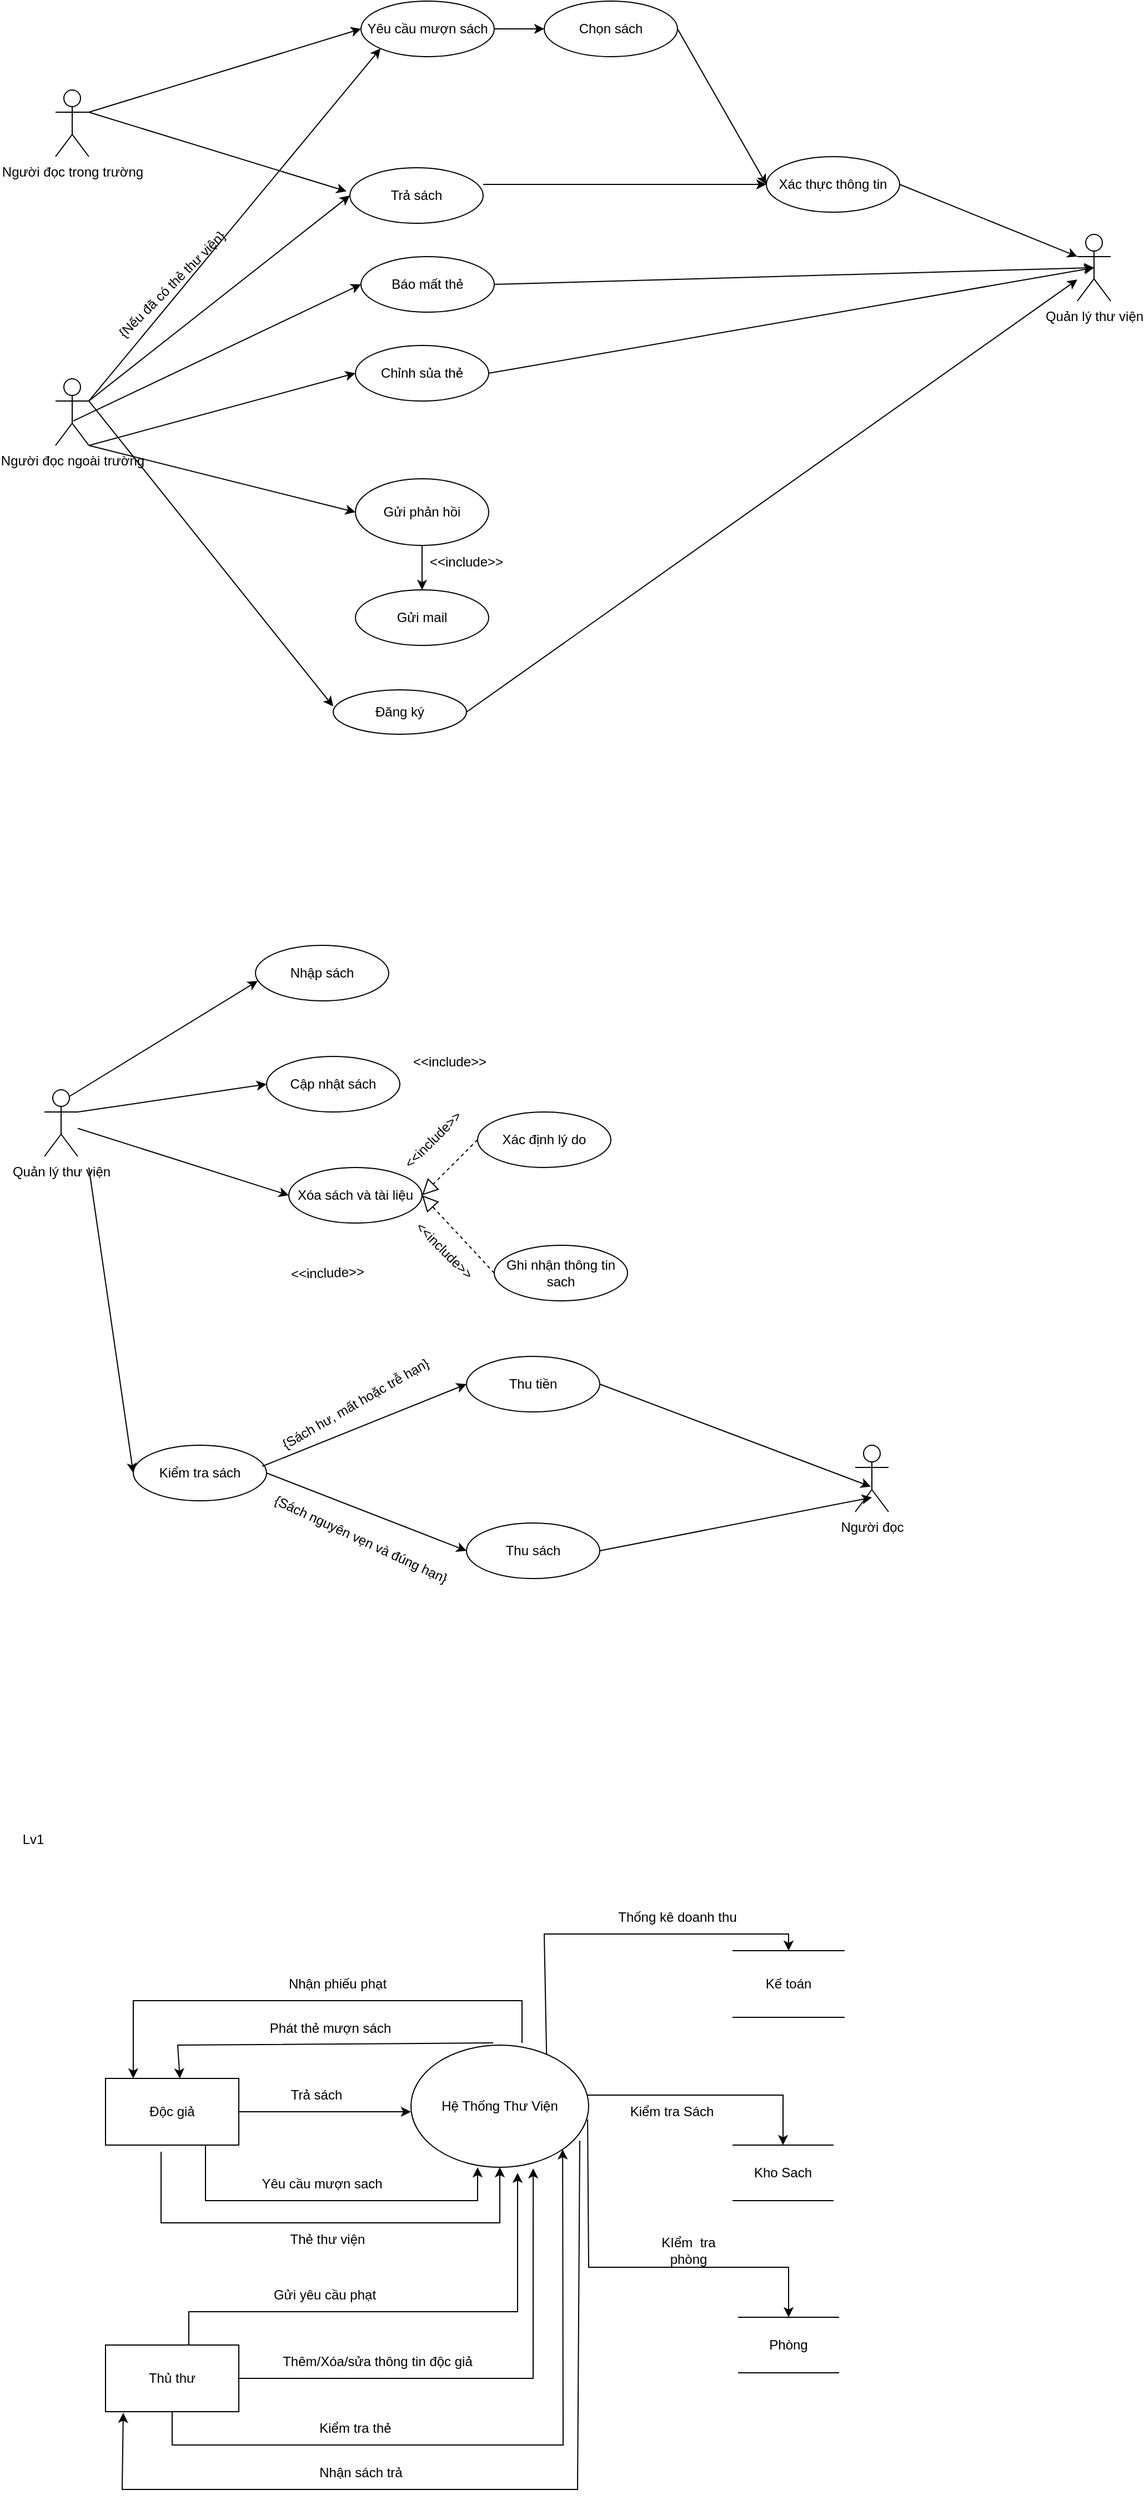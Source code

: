 <mxfile version="22.1.5" type="github">
  <diagram name="Page-1" id="CThevkXcVfSVk2Hkg_zm">
    <mxGraphModel dx="1386" dy="751" grid="1" gridSize="10" guides="1" tooltips="1" connect="1" arrows="1" fold="1" page="1" pageScale="1" pageWidth="1100" pageHeight="850" math="0" shadow="0">
      <root>
        <mxCell id="0" />
        <mxCell id="1" parent="0" />
        <mxCell id="GwhHAT8vdqStquLZt4F1-1" value="Người đọc trong trường" style="shape=umlActor;verticalLabelPosition=bottom;verticalAlign=top;html=1;" parent="1" vertex="1">
          <mxGeometry x="50" y="120" width="30" height="60" as="geometry" />
        </mxCell>
        <mxCell id="GwhHAT8vdqStquLZt4F1-3" value="Người đọc ngoài trường&lt;br&gt;" style="shape=umlActor;verticalLabelPosition=bottom;verticalAlign=top;html=1;" parent="1" vertex="1">
          <mxGeometry x="50" y="380" width="30" height="60" as="geometry" />
        </mxCell>
        <mxCell id="GwhHAT8vdqStquLZt4F1-9" value="Nhập sách" style="ellipse;whiteSpace=wrap;html=1;" parent="1" vertex="1">
          <mxGeometry x="230" y="890" width="120" height="50" as="geometry" />
        </mxCell>
        <mxCell id="GwhHAT8vdqStquLZt4F1-12" value="Xác thực thông tin&lt;br&gt;" style="ellipse;whiteSpace=wrap;html=1;" parent="1" vertex="1">
          <mxGeometry x="690" y="180" width="120" height="50" as="geometry" />
        </mxCell>
        <mxCell id="GwhHAT8vdqStquLZt4F1-13" value="Yêu cầu mượn sách" style="ellipse;whiteSpace=wrap;html=1;" parent="1" vertex="1">
          <mxGeometry x="325" y="40" width="120" height="50" as="geometry" />
        </mxCell>
        <mxCell id="GwhHAT8vdqStquLZt4F1-14" value="Đăng ký&lt;br&gt;" style="ellipse;whiteSpace=wrap;html=1;" parent="1" vertex="1">
          <mxGeometry x="300" y="660" width="120" height="40" as="geometry" />
        </mxCell>
        <mxCell id="GwhHAT8vdqStquLZt4F1-15" value="Trả sách&lt;br&gt;" style="ellipse;whiteSpace=wrap;html=1;" parent="1" vertex="1">
          <mxGeometry x="315" y="190" width="120" height="50" as="geometry" />
        </mxCell>
        <mxCell id="GwhHAT8vdqStquLZt4F1-16" value="Chọn sách" style="ellipse;whiteSpace=wrap;html=1;" parent="1" vertex="1">
          <mxGeometry x="490" y="40" width="120" height="50" as="geometry" />
        </mxCell>
        <mxCell id="GwhHAT8vdqStquLZt4F1-17" value="Chỉnh sủa thẻ" style="ellipse;whiteSpace=wrap;html=1;" parent="1" vertex="1">
          <mxGeometry x="320" y="350" width="120" height="50" as="geometry" />
        </mxCell>
        <mxCell id="GwhHAT8vdqStquLZt4F1-18" value="Báo mất thẻ&lt;br&gt;" style="ellipse;whiteSpace=wrap;html=1;" parent="1" vertex="1">
          <mxGeometry x="325" y="270" width="120" height="50" as="geometry" />
        </mxCell>
        <mxCell id="GwhHAT8vdqStquLZt4F1-23" value="Quản lý thư viện&lt;br&gt;" style="shape=umlActor;verticalLabelPosition=bottom;verticalAlign=top;html=1;" parent="1" vertex="1">
          <mxGeometry x="970" y="250" width="30" height="60" as="geometry" />
        </mxCell>
        <mxCell id="GwhHAT8vdqStquLZt4F1-29" value="{Nếu đã có thẻ thư viện}" style="text;html=1;strokeColor=none;fillColor=none;align=center;verticalAlign=middle;whiteSpace=wrap;rounded=0;rotation=-45;" parent="1" vertex="1">
          <mxGeometry x="80" y="280" width="150" height="30" as="geometry" />
        </mxCell>
        <mxCell id="GwhHAT8vdqStquLZt4F1-31" value="" style="endArrow=classic;html=1;rounded=0;exitX=1;exitY=0.333;exitDx=0;exitDy=0;exitPerimeter=0;entryX=0;entryY=0.372;entryDx=0;entryDy=0;entryPerimeter=0;" parent="1" source="GwhHAT8vdqStquLZt4F1-3" target="GwhHAT8vdqStquLZt4F1-14" edge="1">
          <mxGeometry width="50" height="50" relative="1" as="geometry">
            <mxPoint x="130" y="370" as="sourcePoint" />
            <mxPoint x="180" y="320" as="targetPoint" />
          </mxGeometry>
        </mxCell>
        <mxCell id="GwhHAT8vdqStquLZt4F1-32" value="" style="endArrow=classic;html=1;rounded=0;exitX=1;exitY=0.333;exitDx=0;exitDy=0;exitPerimeter=0;entryX=0;entryY=1;entryDx=0;entryDy=0;" parent="1" source="GwhHAT8vdqStquLZt4F1-3" target="GwhHAT8vdqStquLZt4F1-13" edge="1">
          <mxGeometry width="50" height="50" relative="1" as="geometry">
            <mxPoint x="90" y="410" as="sourcePoint" />
            <mxPoint x="210" y="640" as="targetPoint" />
          </mxGeometry>
        </mxCell>
        <mxCell id="GwhHAT8vdqStquLZt4F1-33" value="" style="endArrow=classic;html=1;rounded=0;exitX=1;exitY=0.333;exitDx=0;exitDy=0;exitPerimeter=0;entryX=0;entryY=0.5;entryDx=0;entryDy=0;" parent="1" source="GwhHAT8vdqStquLZt4F1-1" target="GwhHAT8vdqStquLZt4F1-13" edge="1">
          <mxGeometry width="50" height="50" relative="1" as="geometry">
            <mxPoint x="90" y="410" as="sourcePoint" />
            <mxPoint x="238" y="178" as="targetPoint" />
          </mxGeometry>
        </mxCell>
        <mxCell id="GwhHAT8vdqStquLZt4F1-35" value="" style="endArrow=classic;html=1;rounded=0;entryX=0;entryY=0.333;entryDx=0;entryDy=0;entryPerimeter=0;exitX=1;exitY=0.5;exitDx=0;exitDy=0;" parent="1" source="GwhHAT8vdqStquLZt4F1-12" target="GwhHAT8vdqStquLZt4F1-23" edge="1">
          <mxGeometry width="50" height="50" relative="1" as="geometry">
            <mxPoint x="520" y="410" as="sourcePoint" />
            <mxPoint x="570" y="360" as="targetPoint" />
          </mxGeometry>
        </mxCell>
        <mxCell id="GwhHAT8vdqStquLZt4F1-36" value="" style="endArrow=classic;html=1;rounded=0;exitX=1;exitY=0.333;exitDx=0;exitDy=0;exitPerimeter=0;entryX=0;entryY=0.5;entryDx=0;entryDy=0;" parent="1" source="GwhHAT8vdqStquLZt4F1-3" target="GwhHAT8vdqStquLZt4F1-15" edge="1">
          <mxGeometry width="50" height="50" relative="1" as="geometry">
            <mxPoint x="520" y="410" as="sourcePoint" />
            <mxPoint x="570" y="360" as="targetPoint" />
          </mxGeometry>
        </mxCell>
        <mxCell id="GwhHAT8vdqStquLZt4F1-39" value="" style="endArrow=classic;html=1;rounded=0;exitX=1;exitY=0.3;exitDx=0;exitDy=0;exitPerimeter=0;entryX=0;entryY=0.5;entryDx=0;entryDy=0;" parent="1" source="GwhHAT8vdqStquLZt4F1-15" target="GwhHAT8vdqStquLZt4F1-12" edge="1">
          <mxGeometry width="50" height="50" relative="1" as="geometry">
            <mxPoint x="455" y="370" as="sourcePoint" />
            <mxPoint x="605" y="310" as="targetPoint" />
          </mxGeometry>
        </mxCell>
        <mxCell id="GwhHAT8vdqStquLZt4F1-40" value="" style="endArrow=classic;html=1;rounded=0;exitX=1;exitY=0.5;exitDx=0;exitDy=0;" parent="1" source="GwhHAT8vdqStquLZt4F1-14" target="GwhHAT8vdqStquLZt4F1-23" edge="1">
          <mxGeometry width="50" height="50" relative="1" as="geometry">
            <mxPoint x="520" y="410" as="sourcePoint" />
            <mxPoint x="570" y="360" as="targetPoint" />
          </mxGeometry>
        </mxCell>
        <mxCell id="GwhHAT8vdqStquLZt4F1-41" value="" style="endArrow=classic;html=1;rounded=0;exitX=1;exitY=0.333;exitDx=0;exitDy=0;exitPerimeter=0;entryX=-0.025;entryY=0.425;entryDx=0;entryDy=0;entryPerimeter=0;" parent="1" source="GwhHAT8vdqStquLZt4F1-1" target="GwhHAT8vdqStquLZt4F1-15" edge="1">
          <mxGeometry width="50" height="50" relative="1" as="geometry">
            <mxPoint x="520" y="410" as="sourcePoint" />
            <mxPoint x="570" y="360" as="targetPoint" />
          </mxGeometry>
        </mxCell>
        <mxCell id="LSdpsTNp0pVtHRdQV1VZ-1" value="" style="endArrow=classic;html=1;rounded=0;entryX=0;entryY=0.5;entryDx=0;entryDy=0;exitX=1;exitY=0.5;exitDx=0;exitDy=0;" parent="1" source="GwhHAT8vdqStquLZt4F1-16" target="GwhHAT8vdqStquLZt4F1-12" edge="1">
          <mxGeometry width="50" height="50" relative="1" as="geometry">
            <mxPoint x="595" y="500" as="sourcePoint" />
            <mxPoint x="645" y="450" as="targetPoint" />
          </mxGeometry>
        </mxCell>
        <mxCell id="LSdpsTNp0pVtHRdQV1VZ-2" value="" style="endArrow=classic;html=1;rounded=0;entryX=0;entryY=0.5;entryDx=0;entryDy=0;exitX=1;exitY=0.5;exitDx=0;exitDy=0;" parent="1" source="GwhHAT8vdqStquLZt4F1-13" target="GwhHAT8vdqStquLZt4F1-16" edge="1">
          <mxGeometry width="50" height="50" relative="1" as="geometry">
            <mxPoint x="355" y="159.5" as="sourcePoint" />
            <mxPoint x="475" y="159.5" as="targetPoint" />
          </mxGeometry>
        </mxCell>
        <mxCell id="LSdpsTNp0pVtHRdQV1VZ-3" value="Gửi phản hồi" style="ellipse;whiteSpace=wrap;html=1;" parent="1" vertex="1">
          <mxGeometry x="320" y="470" width="120" height="60" as="geometry" />
        </mxCell>
        <mxCell id="LSdpsTNp0pVtHRdQV1VZ-4" value="Gửi mail" style="ellipse;whiteSpace=wrap;html=1;" parent="1" vertex="1">
          <mxGeometry x="320" y="570" width="120" height="50" as="geometry" />
        </mxCell>
        <mxCell id="LSdpsTNp0pVtHRdQV1VZ-5" value="" style="endArrow=classic;html=1;rounded=0;entryX=0.5;entryY=0;entryDx=0;entryDy=0;exitX=0.5;exitY=1;exitDx=0;exitDy=0;" parent="1" source="LSdpsTNp0pVtHRdQV1VZ-3" target="LSdpsTNp0pVtHRdQV1VZ-4" edge="1">
          <mxGeometry width="50" height="50" relative="1" as="geometry">
            <mxPoint x="610" y="420" as="sourcePoint" />
            <mxPoint x="660" y="370" as="targetPoint" />
          </mxGeometry>
        </mxCell>
        <mxCell id="LSdpsTNp0pVtHRdQV1VZ-6" value="" style="endArrow=classic;html=1;rounded=0;exitX=0.533;exitY=0.633;exitDx=0;exitDy=0;exitPerimeter=0;entryX=0;entryY=0.5;entryDx=0;entryDy=0;" parent="1" source="GwhHAT8vdqStquLZt4F1-3" target="GwhHAT8vdqStquLZt4F1-18" edge="1">
          <mxGeometry width="50" height="50" relative="1" as="geometry">
            <mxPoint x="520" y="490" as="sourcePoint" />
            <mxPoint x="570" y="440" as="targetPoint" />
          </mxGeometry>
        </mxCell>
        <mxCell id="LSdpsTNp0pVtHRdQV1VZ-7" value="" style="endArrow=classic;html=1;rounded=0;entryX=0;entryY=0.5;entryDx=0;entryDy=0;" parent="1" target="GwhHAT8vdqStquLZt4F1-17" edge="1">
          <mxGeometry width="50" height="50" relative="1" as="geometry">
            <mxPoint x="80" y="440" as="sourcePoint" />
            <mxPoint x="260" y="305" as="targetPoint" />
          </mxGeometry>
        </mxCell>
        <mxCell id="LSdpsTNp0pVtHRdQV1VZ-8" value="&amp;lt;&amp;lt;include&amp;gt;&amp;gt;" style="text;html=1;strokeColor=none;fillColor=none;align=center;verticalAlign=middle;whiteSpace=wrap;rounded=0;" parent="1" vertex="1">
          <mxGeometry x="390" y="530" width="60" height="30" as="geometry" />
        </mxCell>
        <mxCell id="LSdpsTNp0pVtHRdQV1VZ-9" value="" style="endArrow=classic;html=1;rounded=0;entryX=0.5;entryY=0.5;entryDx=0;entryDy=0;entryPerimeter=0;exitX=1;exitY=0.5;exitDx=0;exitDy=0;" parent="1" source="GwhHAT8vdqStquLZt4F1-18" target="GwhHAT8vdqStquLZt4F1-23" edge="1">
          <mxGeometry width="50" height="50" relative="1" as="geometry">
            <mxPoint x="470" y="310" as="sourcePoint" />
            <mxPoint x="700" y="345" as="targetPoint" />
          </mxGeometry>
        </mxCell>
        <mxCell id="LSdpsTNp0pVtHRdQV1VZ-10" value="" style="endArrow=classic;html=1;rounded=0;entryX=0.5;entryY=0.5;entryDx=0;entryDy=0;entryPerimeter=0;exitX=1;exitY=0.5;exitDx=0;exitDy=0;" parent="1" source="GwhHAT8vdqStquLZt4F1-17" target="GwhHAT8vdqStquLZt4F1-23" edge="1">
          <mxGeometry width="50" height="50" relative="1" as="geometry">
            <mxPoint x="380" y="305" as="sourcePoint" />
            <mxPoint x="995" y="290" as="targetPoint" />
          </mxGeometry>
        </mxCell>
        <mxCell id="LSdpsTNp0pVtHRdQV1VZ-16" value="" style="endArrow=classic;html=1;rounded=0;exitX=1;exitY=1;exitDx=0;exitDy=0;exitPerimeter=0;entryX=0;entryY=0.5;entryDx=0;entryDy=0;" parent="1" source="GwhHAT8vdqStquLZt4F1-3" target="LSdpsTNp0pVtHRdQV1VZ-3" edge="1">
          <mxGeometry width="50" height="50" relative="1" as="geometry">
            <mxPoint x="520" y="640" as="sourcePoint" />
            <mxPoint x="570" y="590" as="targetPoint" />
          </mxGeometry>
        </mxCell>
        <mxCell id="LSdpsTNp0pVtHRdQV1VZ-18" value="Quản lý thư viện&lt;br&gt;" style="shape=umlActor;verticalLabelPosition=bottom;verticalAlign=top;html=1;" parent="1" vertex="1">
          <mxGeometry x="40" y="1020" width="30" height="60" as="geometry" />
        </mxCell>
        <mxCell id="LSdpsTNp0pVtHRdQV1VZ-19" value="Cập nhật sách" style="ellipse;whiteSpace=wrap;html=1;" parent="1" vertex="1">
          <mxGeometry x="240" y="990" width="120" height="50" as="geometry" />
        </mxCell>
        <mxCell id="LSdpsTNp0pVtHRdQV1VZ-20" value="Xóa sách và tài liệu" style="ellipse;whiteSpace=wrap;html=1;" parent="1" vertex="1">
          <mxGeometry x="260" y="1090" width="120" height="50" as="geometry" />
        </mxCell>
        <mxCell id="LSdpsTNp0pVtHRdQV1VZ-23" value="Xác định lý do" style="ellipse;whiteSpace=wrap;html=1;" parent="1" vertex="1">
          <mxGeometry x="430" y="1040" width="120" height="50" as="geometry" />
        </mxCell>
        <mxCell id="LSdpsTNp0pVtHRdQV1VZ-24" value="Ghi nhận thông tin sach" style="ellipse;whiteSpace=wrap;html=1;" parent="1" vertex="1">
          <mxGeometry x="445" y="1160" width="120" height="50" as="geometry" />
        </mxCell>
        <mxCell id="LSdpsTNp0pVtHRdQV1VZ-26" value="" style="endArrow=block;dashed=1;endFill=0;endSize=12;html=1;rounded=0;entryX=1;entryY=0.5;entryDx=0;entryDy=0;exitX=0;exitY=0.5;exitDx=0;exitDy=0;" parent="1" source="LSdpsTNp0pVtHRdQV1VZ-24" target="LSdpsTNp0pVtHRdQV1VZ-20" edge="1">
          <mxGeometry width="160" relative="1" as="geometry">
            <mxPoint x="470" y="1200" as="sourcePoint" />
            <mxPoint x="630" y="1200" as="targetPoint" />
          </mxGeometry>
        </mxCell>
        <mxCell id="LSdpsTNp0pVtHRdQV1VZ-27" value="" style="endArrow=block;dashed=1;endFill=0;endSize=12;html=1;rounded=0;entryX=1;entryY=0.5;entryDx=0;entryDy=0;exitX=0;exitY=0.5;exitDx=0;exitDy=0;" parent="1" source="LSdpsTNp0pVtHRdQV1VZ-23" target="LSdpsTNp0pVtHRdQV1VZ-20" edge="1">
          <mxGeometry width="160" relative="1" as="geometry">
            <mxPoint x="440" y="1175" as="sourcePoint" />
            <mxPoint x="390" y="1125" as="targetPoint" />
          </mxGeometry>
        </mxCell>
        <mxCell id="LSdpsTNp0pVtHRdQV1VZ-28" value="" style="endArrow=classic;html=1;rounded=0;entryX=0;entryY=0.5;entryDx=0;entryDy=0;" parent="1" source="LSdpsTNp0pVtHRdQV1VZ-18" target="LSdpsTNp0pVtHRdQV1VZ-20" edge="1">
          <mxGeometry width="50" height="50" relative="1" as="geometry">
            <mxPoint x="520" y="1220" as="sourcePoint" />
            <mxPoint x="570" y="1170" as="targetPoint" />
          </mxGeometry>
        </mxCell>
        <mxCell id="LSdpsTNp0pVtHRdQV1VZ-29" value="&amp;lt;&amp;lt;include&amp;gt;&amp;gt;" style="text;html=1;strokeColor=none;fillColor=none;align=center;verticalAlign=middle;whiteSpace=wrap;rounded=0;" parent="1" vertex="1">
          <mxGeometry x="375" y="980" width="60" height="30" as="geometry" />
        </mxCell>
        <mxCell id="LSdpsTNp0pVtHRdQV1VZ-30" value="&amp;lt;&amp;lt;include&amp;gt;&amp;gt;" style="text;html=1;strokeColor=none;fillColor=none;align=center;verticalAlign=middle;whiteSpace=wrap;rounded=0;rotation=45;" parent="1" vertex="1">
          <mxGeometry x="370" y="1150" width="60" height="30" as="geometry" />
        </mxCell>
        <mxCell id="LSdpsTNp0pVtHRdQV1VZ-31" value="&amp;lt;&amp;lt;include&amp;gt;&amp;gt;" style="text;html=1;strokeColor=none;fillColor=none;align=center;verticalAlign=middle;whiteSpace=wrap;rounded=0;rotation=-45;" parent="1" vertex="1">
          <mxGeometry x="360" y="1050" width="60" height="30" as="geometry" />
        </mxCell>
        <mxCell id="LSdpsTNp0pVtHRdQV1VZ-33" value="" style="endArrow=classic;html=1;rounded=0;exitX=1;exitY=1;exitDx=0;exitDy=0;exitPerimeter=0;entryX=0;entryY=0.5;entryDx=0;entryDy=0;" parent="1" target="LSdpsTNp0pVtHRdQV1VZ-38" edge="1">
          <mxGeometry width="50" height="50" relative="1" as="geometry">
            <mxPoint x="80" y="1090" as="sourcePoint" />
            <mxPoint x="240" y="1215" as="targetPoint" />
          </mxGeometry>
        </mxCell>
        <mxCell id="LSdpsTNp0pVtHRdQV1VZ-34" value="" style="endArrow=classic;html=1;rounded=0;entryX=0;entryY=0.5;entryDx=0;entryDy=0;exitX=1;exitY=0.333;exitDx=0;exitDy=0;exitPerimeter=0;" parent="1" source="LSdpsTNp0pVtHRdQV1VZ-18" target="LSdpsTNp0pVtHRdQV1VZ-19" edge="1">
          <mxGeometry width="50" height="50" relative="1" as="geometry">
            <mxPoint x="80" y="1065" as="sourcePoint" />
            <mxPoint x="270" y="1125" as="targetPoint" />
          </mxGeometry>
        </mxCell>
        <mxCell id="LSdpsTNp0pVtHRdQV1VZ-35" value="" style="endArrow=classic;html=1;rounded=0;entryX=0.017;entryY=0.64;entryDx=0;entryDy=0;exitX=0.75;exitY=0.1;exitDx=0;exitDy=0;exitPerimeter=0;entryPerimeter=0;" parent="1" source="LSdpsTNp0pVtHRdQV1VZ-18" target="GwhHAT8vdqStquLZt4F1-9" edge="1">
          <mxGeometry width="50" height="50" relative="1" as="geometry">
            <mxPoint x="80" y="1050" as="sourcePoint" />
            <mxPoint x="240" y="1035" as="targetPoint" />
          </mxGeometry>
        </mxCell>
        <mxCell id="LSdpsTNp0pVtHRdQV1VZ-38" value="Kiểm tra sách" style="ellipse;whiteSpace=wrap;html=1;" parent="1" vertex="1">
          <mxGeometry x="120" y="1340" width="120" height="50" as="geometry" />
        </mxCell>
        <mxCell id="9his-gwyOrUeTBy2ExzK-1" value="Người đọc&lt;br&gt;" style="shape=umlActor;verticalLabelPosition=bottom;verticalAlign=top;html=1;" parent="1" vertex="1">
          <mxGeometry x="770" y="1340" width="30" height="60" as="geometry" />
        </mxCell>
        <mxCell id="9his-gwyOrUeTBy2ExzK-3" value="&amp;lt;&amp;lt;include&amp;gt;&amp;gt;" style="text;html=1;strokeColor=none;fillColor=none;align=center;verticalAlign=middle;whiteSpace=wrap;rounded=0;rotation=-2;" parent="1" vertex="1">
          <mxGeometry x="265" y="1170" width="60" height="30" as="geometry" />
        </mxCell>
        <mxCell id="9his-gwyOrUeTBy2ExzK-4" value="" style="endArrow=classic;html=1;rounded=0;entryX=0.467;entryY=0.621;entryDx=0;entryDy=0;entryPerimeter=0;exitX=1;exitY=0.5;exitDx=0;exitDy=0;" parent="1" source="9his-gwyOrUeTBy2ExzK-8" target="9his-gwyOrUeTBy2ExzK-1" edge="1">
          <mxGeometry width="50" height="50" relative="1" as="geometry">
            <mxPoint x="550" y="1267" as="sourcePoint" />
            <mxPoint x="570" y="1140" as="targetPoint" />
          </mxGeometry>
        </mxCell>
        <mxCell id="9his-gwyOrUeTBy2ExzK-8" value="Thu tiền" style="ellipse;whiteSpace=wrap;html=1;" parent="1" vertex="1">
          <mxGeometry x="420" y="1260" width="120" height="50" as="geometry" />
        </mxCell>
        <mxCell id="9his-gwyOrUeTBy2ExzK-9" value="Thu sách" style="ellipse;whiteSpace=wrap;html=1;" parent="1" vertex="1">
          <mxGeometry x="420" y="1410" width="120" height="50" as="geometry" />
        </mxCell>
        <mxCell id="9his-gwyOrUeTBy2ExzK-10" value="" style="endArrow=classic;html=1;rounded=0;entryX=0.5;entryY=0.783;entryDx=0;entryDy=0;entryPerimeter=0;exitX=1;exitY=0.5;exitDx=0;exitDy=0;" parent="1" source="9his-gwyOrUeTBy2ExzK-9" target="9his-gwyOrUeTBy2ExzK-1" edge="1">
          <mxGeometry width="50" height="50" relative="1" as="geometry">
            <mxPoint x="550" y="1295" as="sourcePoint" />
            <mxPoint x="794" y="1387" as="targetPoint" />
          </mxGeometry>
        </mxCell>
        <mxCell id="9his-gwyOrUeTBy2ExzK-11" value="" style="endArrow=classic;html=1;rounded=0;exitX=0.967;exitY=0.38;exitDx=0;exitDy=0;exitPerimeter=0;entryX=0;entryY=0.5;entryDx=0;entryDy=0;" parent="1" source="LSdpsTNp0pVtHRdQV1VZ-38" target="9his-gwyOrUeTBy2ExzK-8" edge="1">
          <mxGeometry width="50" height="50" relative="1" as="geometry">
            <mxPoint x="520" y="1360" as="sourcePoint" />
            <mxPoint x="570" y="1310" as="targetPoint" />
          </mxGeometry>
        </mxCell>
        <mxCell id="9his-gwyOrUeTBy2ExzK-12" value="" style="endArrow=classic;html=1;rounded=0;exitX=1;exitY=0.5;exitDx=0;exitDy=0;entryX=0;entryY=0.5;entryDx=0;entryDy=0;" parent="1" source="LSdpsTNp0pVtHRdQV1VZ-38" target="9his-gwyOrUeTBy2ExzK-9" edge="1">
          <mxGeometry width="50" height="50" relative="1" as="geometry">
            <mxPoint x="246" y="1369" as="sourcePoint" />
            <mxPoint x="430" y="1295" as="targetPoint" />
          </mxGeometry>
        </mxCell>
        <mxCell id="9his-gwyOrUeTBy2ExzK-13" value="{Sách hư, mất hoặc trễ hạn}" style="text;html=1;strokeColor=none;fillColor=none;align=center;verticalAlign=middle;whiteSpace=wrap;rounded=0;rotation=-30;" parent="1" vertex="1">
          <mxGeometry x="237.55" y="1288.07" width="164.91" height="30" as="geometry" />
        </mxCell>
        <mxCell id="9his-gwyOrUeTBy2ExzK-14" value="{Sách nguyên vẹn và đúng hạn}&lt;br&gt;" style="text;html=1;strokeColor=none;fillColor=none;align=center;verticalAlign=middle;whiteSpace=wrap;rounded=0;rotation=25;" parent="1" vertex="1">
          <mxGeometry x="220" y="1410" width="210" height="30" as="geometry" />
        </mxCell>
        <mxCell id="BRE85FxFn0TpoVly3JEj-2" value="Hệ Thống Thư Viện&lt;br&gt;" style="ellipse;whiteSpace=wrap;html=1;" vertex="1" parent="1">
          <mxGeometry x="370" y="1880" width="160" height="110" as="geometry" />
        </mxCell>
        <mxCell id="BRE85FxFn0TpoVly3JEj-3" value="Kế toán" style="shape=partialRectangle;whiteSpace=wrap;html=1;top=0;bottom=0;fillColor=none;direction=south;" vertex="1" parent="1">
          <mxGeometry x="660" y="1795" width="100" height="60" as="geometry" />
        </mxCell>
        <mxCell id="BRE85FxFn0TpoVly3JEj-4" value="Kho Sach" style="shape=partialRectangle;whiteSpace=wrap;html=1;top=0;bottom=0;fillColor=none;direction=south;" vertex="1" parent="1">
          <mxGeometry x="660" y="1970" width="90" height="50" as="geometry" />
        </mxCell>
        <mxCell id="BRE85FxFn0TpoVly3JEj-5" value="Độc giả&lt;br&gt;" style="rounded=0;whiteSpace=wrap;html=1;" vertex="1" parent="1">
          <mxGeometry x="95" y="1910" width="120" height="60" as="geometry" />
        </mxCell>
        <mxCell id="BRE85FxFn0TpoVly3JEj-6" value="Thủ thư" style="rounded=0;whiteSpace=wrap;html=1;" vertex="1" parent="1">
          <mxGeometry x="95" y="2150" width="120" height="60" as="geometry" />
        </mxCell>
        <mxCell id="BRE85FxFn0TpoVly3JEj-9" value="Lv1&lt;br&gt;" style="text;html=1;strokeColor=none;fillColor=none;align=center;verticalAlign=middle;whiteSpace=wrap;rounded=0;" vertex="1" parent="1">
          <mxGeometry y="1680" width="60" height="30" as="geometry" />
        </mxCell>
        <mxCell id="BRE85FxFn0TpoVly3JEj-10" value="" style="endArrow=classic;html=1;rounded=0;exitX=0.417;exitY=1.1;exitDx=0;exitDy=0;exitPerimeter=0;entryX=0.5;entryY=1;entryDx=0;entryDy=0;" edge="1" parent="1" source="BRE85FxFn0TpoVly3JEj-5" target="BRE85FxFn0TpoVly3JEj-2">
          <mxGeometry width="50" height="50" relative="1" as="geometry">
            <mxPoint x="150" y="2020" as="sourcePoint" />
            <mxPoint x="530" y="2040" as="targetPoint" />
            <Array as="points">
              <mxPoint x="145" y="2040" />
              <mxPoint x="290" y="2040" />
              <mxPoint x="450" y="2040" />
            </Array>
          </mxGeometry>
        </mxCell>
        <mxCell id="BRE85FxFn0TpoVly3JEj-11" value="Thẻ thư viện&lt;br&gt;" style="text;html=1;strokeColor=none;fillColor=none;align=center;verticalAlign=middle;whiteSpace=wrap;rounded=0;" vertex="1" parent="1">
          <mxGeometry x="250" y="2040" width="90" height="30" as="geometry" />
        </mxCell>
        <mxCell id="BRE85FxFn0TpoVly3JEj-12" value="" style="endArrow=classic;html=1;rounded=0;exitX=0.75;exitY=1;exitDx=0;exitDy=0;entryX=0.375;entryY=1;entryDx=0;entryDy=0;entryPerimeter=0;" edge="1" parent="1" source="BRE85FxFn0TpoVly3JEj-5" target="BRE85FxFn0TpoVly3JEj-2">
          <mxGeometry width="50" height="50" relative="1" as="geometry">
            <mxPoint x="180" y="2010" as="sourcePoint" />
            <mxPoint x="420" y="2010" as="targetPoint" />
            <Array as="points">
              <mxPoint x="185" y="2020" />
              <mxPoint x="300" y="2020" />
              <mxPoint x="430" y="2020" />
            </Array>
          </mxGeometry>
        </mxCell>
        <mxCell id="BRE85FxFn0TpoVly3JEj-13" value="Yêu cầu mượn sach" style="text;html=1;strokeColor=none;fillColor=none;align=center;verticalAlign=middle;whiteSpace=wrap;rounded=0;" vertex="1" parent="1">
          <mxGeometry x="215" y="1990" width="150" height="30" as="geometry" />
        </mxCell>
        <mxCell id="BRE85FxFn0TpoVly3JEj-14" value="" style="endArrow=classic;html=1;rounded=0;exitX=0.988;exitY=0.409;exitDx=0;exitDy=0;exitPerimeter=0;entryX=0;entryY=0.5;entryDx=0;entryDy=0;" edge="1" parent="1" source="BRE85FxFn0TpoVly3JEj-2" target="BRE85FxFn0TpoVly3JEj-4">
          <mxGeometry width="50" height="50" relative="1" as="geometry">
            <mxPoint x="560" y="1940" as="sourcePoint" />
            <mxPoint x="610" y="1890" as="targetPoint" />
            <Array as="points">
              <mxPoint x="705" y="1925" />
            </Array>
          </mxGeometry>
        </mxCell>
        <mxCell id="BRE85FxFn0TpoVly3JEj-15" value="Kiểm tra Sách" style="text;html=1;strokeColor=none;fillColor=none;align=center;verticalAlign=middle;whiteSpace=wrap;rounded=0;" vertex="1" parent="1">
          <mxGeometry x="560" y="1925" width="90" height="30" as="geometry" />
        </mxCell>
        <mxCell id="BRE85FxFn0TpoVly3JEj-16" value="" style="endArrow=classic;html=1;rounded=0;exitX=0.463;exitY=-0.018;exitDx=0;exitDy=0;exitPerimeter=0;entryX=0.558;entryY=0;entryDx=0;entryDy=0;entryPerimeter=0;" edge="1" parent="1" source="BRE85FxFn0TpoVly3JEj-2" target="BRE85FxFn0TpoVly3JEj-5">
          <mxGeometry width="50" height="50" relative="1" as="geometry">
            <mxPoint x="350" y="1880" as="sourcePoint" />
            <mxPoint x="170" y="1880" as="targetPoint" />
            <Array as="points">
              <mxPoint x="160" y="1880" />
            </Array>
          </mxGeometry>
        </mxCell>
        <mxCell id="BRE85FxFn0TpoVly3JEj-17" value="Phát thẻ mượn sách" style="text;html=1;strokeColor=none;fillColor=none;align=center;verticalAlign=middle;whiteSpace=wrap;rounded=0;" vertex="1" parent="1">
          <mxGeometry x="240" y="1850" width="115" height="30" as="geometry" />
        </mxCell>
        <mxCell id="BRE85FxFn0TpoVly3JEj-18" value="" style="endArrow=classic;html=1;rounded=0;exitX=0.5;exitY=1;exitDx=0;exitDy=0;entryX=1;entryY=1;entryDx=0;entryDy=0;" edge="1" parent="1" source="BRE85FxFn0TpoVly3JEj-6" target="BRE85FxFn0TpoVly3JEj-2">
          <mxGeometry width="50" height="50" relative="1" as="geometry">
            <mxPoint x="290" y="2210" as="sourcePoint" />
            <mxPoint x="340" y="2160" as="targetPoint" />
            <Array as="points">
              <mxPoint x="155" y="2240" />
              <mxPoint x="507" y="2240" />
            </Array>
          </mxGeometry>
        </mxCell>
        <mxCell id="BRE85FxFn0TpoVly3JEj-19" value="Kiểm tra thẻ&lt;br&gt;" style="text;html=1;strokeColor=none;fillColor=none;align=center;verticalAlign=middle;whiteSpace=wrap;rounded=0;" vertex="1" parent="1">
          <mxGeometry x="275" y="2210" width="90" height="30" as="geometry" />
        </mxCell>
        <mxCell id="BRE85FxFn0TpoVly3JEj-20" value="" style="endArrow=classic;html=1;rounded=0;exitX=1;exitY=0.5;exitDx=0;exitDy=0;entryX=0.688;entryY=1.009;entryDx=0;entryDy=0;entryPerimeter=0;" edge="1" parent="1" source="BRE85FxFn0TpoVly3JEj-6" target="BRE85FxFn0TpoVly3JEj-2">
          <mxGeometry width="50" height="50" relative="1" as="geometry">
            <mxPoint x="260" y="2185" as="sourcePoint" />
            <mxPoint x="460" y="2170" as="targetPoint" />
            <Array as="points">
              <mxPoint x="480" y="2180" />
            </Array>
          </mxGeometry>
        </mxCell>
        <mxCell id="BRE85FxFn0TpoVly3JEj-21" value="Thêm/Xóa/sửa thông tin độc giả" style="text;html=1;strokeColor=none;fillColor=none;align=center;verticalAlign=middle;whiteSpace=wrap;rounded=0;" vertex="1" parent="1">
          <mxGeometry x="250" y="2150" width="180" height="30" as="geometry" />
        </mxCell>
        <mxCell id="BRE85FxFn0TpoVly3JEj-22" value="" style="endArrow=classic;html=1;rounded=0;entryX=0.6;entryY=1.045;entryDx=0;entryDy=0;entryPerimeter=0;" edge="1" parent="1" target="BRE85FxFn0TpoVly3JEj-2">
          <mxGeometry width="50" height="50" relative="1" as="geometry">
            <mxPoint x="170" y="2150" as="sourcePoint" />
            <mxPoint x="270" y="2100" as="targetPoint" />
            <Array as="points">
              <mxPoint x="170" y="2120" />
              <mxPoint x="466" y="2120" />
            </Array>
          </mxGeometry>
        </mxCell>
        <mxCell id="BRE85FxFn0TpoVly3JEj-23" value="" style="endArrow=classic;html=1;rounded=0;exitX=1;exitY=0.5;exitDx=0;exitDy=0;" edge="1" parent="1" source="BRE85FxFn0TpoVly3JEj-5">
          <mxGeometry width="50" height="50" relative="1" as="geometry">
            <mxPoint x="520" y="1990" as="sourcePoint" />
            <mxPoint x="370" y="1940" as="targetPoint" />
          </mxGeometry>
        </mxCell>
        <mxCell id="BRE85FxFn0TpoVly3JEj-25" value="Gửi yêu cầu phạt&lt;br&gt;" style="text;html=1;strokeColor=none;fillColor=none;align=center;verticalAlign=middle;whiteSpace=wrap;rounded=0;" vertex="1" parent="1">
          <mxGeometry x="230" y="2090" width="125" height="30" as="geometry" />
        </mxCell>
        <mxCell id="BRE85FxFn0TpoVly3JEj-26" value="Trả sách" style="text;html=1;strokeColor=none;fillColor=none;align=center;verticalAlign=middle;whiteSpace=wrap;rounded=0;" vertex="1" parent="1">
          <mxGeometry x="255" y="1910" width="60" height="30" as="geometry" />
        </mxCell>
        <mxCell id="BRE85FxFn0TpoVly3JEj-27" value="" style="endArrow=classic;html=1;rounded=0;exitX=0.95;exitY=0.782;exitDx=0;exitDy=0;exitPerimeter=0;entryX=0.133;entryY=1.017;entryDx=0;entryDy=0;entryPerimeter=0;" edge="1" parent="1" source="BRE85FxFn0TpoVly3JEj-2" target="BRE85FxFn0TpoVly3JEj-6">
          <mxGeometry width="50" height="50" relative="1" as="geometry">
            <mxPoint x="520" y="1990" as="sourcePoint" />
            <mxPoint x="110" y="2280" as="targetPoint" />
            <Array as="points">
              <mxPoint x="520" y="2280" />
              <mxPoint x="110" y="2280" />
            </Array>
          </mxGeometry>
        </mxCell>
        <mxCell id="BRE85FxFn0TpoVly3JEj-28" value="Nhận sách trả" style="text;html=1;strokeColor=none;fillColor=none;align=center;verticalAlign=middle;whiteSpace=wrap;rounded=0;" vertex="1" parent="1">
          <mxGeometry x="280" y="2250" width="90" height="30" as="geometry" />
        </mxCell>
        <mxCell id="BRE85FxFn0TpoVly3JEj-29" value="" style="endArrow=classic;html=1;rounded=0;entryX=0.208;entryY=0;entryDx=0;entryDy=0;entryPerimeter=0;exitX=0.625;exitY=-0.018;exitDx=0;exitDy=0;exitPerimeter=0;" edge="1" parent="1" source="BRE85FxFn0TpoVly3JEj-2" target="BRE85FxFn0TpoVly3JEj-5">
          <mxGeometry width="50" height="50" relative="1" as="geometry">
            <mxPoint x="460" y="1840" as="sourcePoint" />
            <mxPoint x="132" y="1872" as="targetPoint" />
            <Array as="points">
              <mxPoint x="470" y="1840" />
              <mxPoint x="120" y="1840" />
            </Array>
          </mxGeometry>
        </mxCell>
        <mxCell id="BRE85FxFn0TpoVly3JEj-30" value="Nhận phiếu phạt&lt;br&gt;" style="text;html=1;strokeColor=none;fillColor=none;align=center;verticalAlign=middle;whiteSpace=wrap;rounded=0;" vertex="1" parent="1">
          <mxGeometry x="237.55" y="1810" width="132.45" height="30" as="geometry" />
        </mxCell>
        <mxCell id="BRE85FxFn0TpoVly3JEj-32" value="Phòng&lt;br&gt;" style="shape=partialRectangle;whiteSpace=wrap;html=1;top=0;bottom=0;fillColor=none;direction=south;" vertex="1" parent="1">
          <mxGeometry x="665" y="2125" width="90" height="50" as="geometry" />
        </mxCell>
        <mxCell id="BRE85FxFn0TpoVly3JEj-33" value="" style="endArrow=classic;html=1;rounded=0;entryX=0;entryY=0.5;entryDx=0;entryDy=0;exitX=0.994;exitY=0.609;exitDx=0;exitDy=0;exitPerimeter=0;" edge="1" parent="1" source="BRE85FxFn0TpoVly3JEj-2" target="BRE85FxFn0TpoVly3JEj-32">
          <mxGeometry width="50" height="50" relative="1" as="geometry">
            <mxPoint x="520" y="1990" as="sourcePoint" />
            <mxPoint x="570" y="1940" as="targetPoint" />
            <Array as="points">
              <mxPoint x="530" y="2080" />
              <mxPoint x="710" y="2080" />
            </Array>
          </mxGeometry>
        </mxCell>
        <mxCell id="BRE85FxFn0TpoVly3JEj-34" value="KIểm&amp;nbsp; tra phòng&lt;br&gt;" style="text;html=1;strokeColor=none;fillColor=none;align=center;verticalAlign=middle;whiteSpace=wrap;rounded=0;" vertex="1" parent="1">
          <mxGeometry x="590" y="2050" width="60" height="30" as="geometry" />
        </mxCell>
        <mxCell id="BRE85FxFn0TpoVly3JEj-35" value="" style="endArrow=classic;html=1;rounded=0;exitX=0.763;exitY=0.075;exitDx=0;exitDy=0;exitPerimeter=0;entryX=0;entryY=0.5;entryDx=0;entryDy=0;" edge="1" parent="1" source="BRE85FxFn0TpoVly3JEj-2" target="BRE85FxFn0TpoVly3JEj-3">
          <mxGeometry width="50" height="50" relative="1" as="geometry">
            <mxPoint x="520" y="2100" as="sourcePoint" />
            <mxPoint x="710" y="1780" as="targetPoint" />
            <Array as="points">
              <mxPoint x="490" y="1780" />
              <mxPoint x="710" y="1780" />
            </Array>
          </mxGeometry>
        </mxCell>
        <mxCell id="BRE85FxFn0TpoVly3JEj-36" value="Thống kê doanh thu&lt;br&gt;" style="text;html=1;strokeColor=none;fillColor=none;align=center;verticalAlign=middle;whiteSpace=wrap;rounded=0;" vertex="1" parent="1">
          <mxGeometry x="550" y="1750" width="120" height="30" as="geometry" />
        </mxCell>
      </root>
    </mxGraphModel>
  </diagram>
</mxfile>
